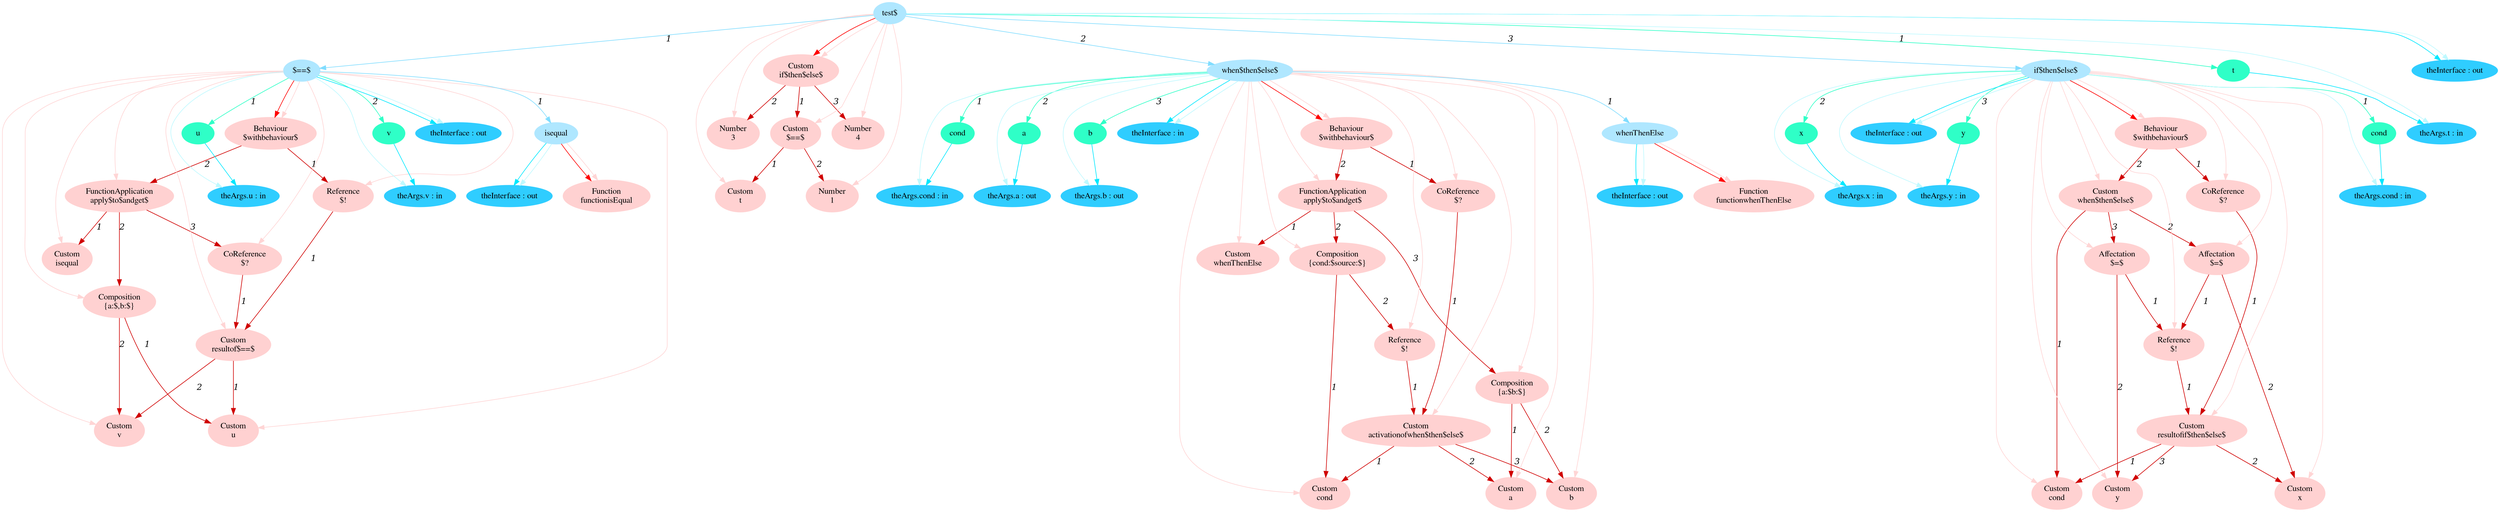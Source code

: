 digraph g{node_3298 [shape="ellipse", style="filled", color="#ffd1d1", fontname="Times", label="Function
functionisEqual" ]
node_3301 [shape="ellipse", style="filled", color="#ffd1d1", fontname="Times", label="Custom
u" ]
node_3306 [shape="ellipse", style="filled", color="#ffd1d1", fontname="Times", label="Custom
v" ]
node_3311 [shape="ellipse", style="filled", color="#ffd1d1", fontname="Times", label="Custom
resultof$==$" ]
node_3317 [shape="ellipse", style="filled", color="#ffd1d1", fontname="Times", label="Reference
$!" ]
node_3321 [shape="ellipse", style="filled", color="#ffd1d1", fontname="Times", label="Custom
isequal" ]
node_3324 [shape="ellipse", style="filled", color="#ffd1d1", fontname="Times", label="Composition
{a:$,b:$}" ]
node_3329 [shape="ellipse", style="filled", color="#ffd1d1", fontname="Times", label="CoReference
$?" ]
node_3333 [shape="ellipse", style="filled", color="#ffd1d1", fontname="Times", label="FunctionApplication
apply$to$andget$" ]
node_3339 [shape="ellipse", style="filled", color="#ffd1d1", fontname="Times", label="Behaviour
$withbehaviour$" ]
node_3344 [shape="ellipse", style="filled", color="#ffd1d1", fontname="Times", label="Function
functionwhenThenElse" ]
node_3347 [shape="ellipse", style="filled", color="#ffd1d1", fontname="Times", label="Custom
cond" ]
node_3352 [shape="ellipse", style="filled", color="#ffd1d1", fontname="Times", label="Custom
a" ]
node_3357 [shape="ellipse", style="filled", color="#ffd1d1", fontname="Times", label="Custom
b" ]
node_3362 [shape="ellipse", style="filled", color="#ffd1d1", fontname="Times", label="Custom
activationofwhen$then$else$" ]
node_3369 [shape="ellipse", style="filled", color="#ffd1d1", fontname="Times", label="CoReference
$?" ]
node_3373 [shape="ellipse", style="filled", color="#ffd1d1", fontname="Times", label="Custom
whenThenElse" ]
node_3376 [shape="ellipse", style="filled", color="#ffd1d1", fontname="Times", label="Reference
$!" ]
node_3380 [shape="ellipse", style="filled", color="#ffd1d1", fontname="Times", label="Composition
{cond:$source:$}" ]
node_3385 [shape="ellipse", style="filled", color="#ffd1d1", fontname="Times", label="Composition
{a:$b:$}" ]
node_3390 [shape="ellipse", style="filled", color="#ffd1d1", fontname="Times", label="FunctionApplication
apply$to$andget$" ]
node_3396 [shape="ellipse", style="filled", color="#ffd1d1", fontname="Times", label="Behaviour
$withbehaviour$" ]
node_3401 [shape="ellipse", style="filled", color="#ffd1d1", fontname="Times", label="Custom
cond" ]
node_3407 [shape="ellipse", style="filled", color="#ffd1d1", fontname="Times", label="Custom
x" ]
node_3413 [shape="ellipse", style="filled", color="#ffd1d1", fontname="Times", label="Custom
y" ]
node_3419 [shape="ellipse", style="filled", color="#ffd1d1", fontname="Times", label="Custom
resultofif$then$else$" ]
node_3427 [shape="ellipse", style="filled", color="#ffd1d1", fontname="Times", label="CoReference
$?" ]
node_3431 [shape="ellipse", style="filled", color="#ffd1d1", fontname="Times", label="Reference
$!" ]
node_3436 [shape="ellipse", style="filled", color="#ffd1d1", fontname="Times", label="Affectation
$=$" ]
node_3441 [shape="ellipse", style="filled", color="#ffd1d1", fontname="Times", label="Affectation
$=$" ]
node_3446 [shape="ellipse", style="filled", color="#ffd1d1", fontname="Times", label="Custom
when$then$else$" ]
node_3452 [shape="ellipse", style="filled", color="#ffd1d1", fontname="Times", label="Behaviour
$withbehaviour$" ]
node_3457 [shape="ellipse", style="filled", color="#ffd1d1", fontname="Times", label="Custom
t" ]
node_3460 [shape="ellipse", style="filled", color="#ffd1d1", fontname="Times", label="Number
1" ]
node_3463 [shape="ellipse", style="filled", color="#ffd1d1", fontname="Times", label="Custom
$==$" ]
node_3468 [shape="ellipse", style="filled", color="#ffd1d1", fontname="Times", label="Number
3" ]
node_3471 [shape="ellipse", style="filled", color="#ffd1d1", fontname="Times", label="Number
4" ]
node_3474 [shape="ellipse", style="filled", color="#ffd1d1", fontname="Times", label="Custom
if$then$else$" ]
node_3038 [shape="ellipse", style="filled", color="#afe7ff", fontname="Times", label="test$" ]
node_3039 [shape="ellipse", style="filled", color="#afe7ff", fontname="Times", label="$==$" ]
node_3040 [shape="ellipse", style="filled", color="#afe7ff", fontname="Times", label="isequal" ]
node_3103 [shape="ellipse", style="filled", color="#afe7ff", fontname="Times", label="when$then$else$" ]
node_3104 [shape="ellipse", style="filled", color="#afe7ff", fontname="Times", label="whenThenElse" ]
node_3184 [shape="ellipse", style="filled", color="#afe7ff", fontname="Times", label="if$then$else$" ]
node_3048 [shape="ellipse", style="filled", color="#2fffc7", fontname="Times", label="u" ]
node_3052 [shape="ellipse", style="filled", color="#2fffc7", fontname="Times", label="v" ]
node_3112 [shape="ellipse", style="filled", color="#2fffc7", fontname="Times", label="cond" ]
node_3116 [shape="ellipse", style="filled", color="#2fffc7", fontname="Times", label="a" ]
node_3120 [shape="ellipse", style="filled", color="#2fffc7", fontname="Times", label="b" ]
node_3185 [shape="ellipse", style="filled", color="#2fffc7", fontname="Times", label="cond" ]
node_3189 [shape="ellipse", style="filled", color="#2fffc7", fontname="Times", label="x" ]
node_3193 [shape="ellipse", style="filled", color="#2fffc7", fontname="Times", label="y" ]
node_3272 [shape="ellipse", style="filled", color="#2fffc7", fontname="Times", label="t" ]
node_3041 [shape="ellipse", style="filled", color="#2fcdff", fontname="Times", label="theInterface : out" ]
node_3049 [shape="ellipse", style="filled", color="#2fcdff", fontname="Times", label="theArgs.u : in" ]
node_3053 [shape="ellipse", style="filled", color="#2fcdff", fontname="Times", label="theArgs.v : in" ]
node_3058 [shape="ellipse", style="filled", color="#2fcdff", fontname="Times", label="theInterface : out" ]
node_3105 [shape="ellipse", style="filled", color="#2fcdff", fontname="Times", label="theInterface : out" ]
node_3113 [shape="ellipse", style="filled", color="#2fcdff", fontname="Times", label="theArgs.cond : in" ]
node_3117 [shape="ellipse", style="filled", color="#2fcdff", fontname="Times", label="theArgs.a : out" ]
node_3121 [shape="ellipse", style="filled", color="#2fcdff", fontname="Times", label="theArgs.b : out" ]
node_3127 [shape="ellipse", style="filled", color="#2fcdff", fontname="Times", label="theInterface : in" ]
node_3186 [shape="ellipse", style="filled", color="#2fcdff", fontname="Times", label="theArgs.cond : in" ]
node_3190 [shape="ellipse", style="filled", color="#2fcdff", fontname="Times", label="theArgs.x : in" ]
node_3194 [shape="ellipse", style="filled", color="#2fcdff", fontname="Times", label="theArgs.y : in" ]
node_3200 [shape="ellipse", style="filled", color="#2fcdff", fontname="Times", label="theInterface : out" ]
node_3273 [shape="ellipse", style="filled", color="#2fcdff", fontname="Times", label="theArgs.t : in" ]
node_3277 [shape="ellipse", style="filled", color="#2fcdff", fontname="Times", label="theInterface : out" ]
node_3311 -> node_3301 [dir=forward, arrowHead=normal, fontname="Times-Italic", arrowsize=1, color="#d00000", label="1",  headlabel="", taillabel="" ]
node_3311 -> node_3306 [dir=forward, arrowHead=normal, fontname="Times-Italic", arrowsize=1, color="#d00000", label="2",  headlabel="", taillabel="" ]
node_3317 -> node_3311 [dir=forward, arrowHead=normal, fontname="Times-Italic", arrowsize=1, color="#d00000", label="1",  headlabel="", taillabel="" ]
node_3324 -> node_3301 [dir=forward, arrowHead=normal, fontname="Times-Italic", arrowsize=1, color="#d00000", label="1",  headlabel="", taillabel="" ]
node_3324 -> node_3306 [dir=forward, arrowHead=normal, fontname="Times-Italic", arrowsize=1, color="#d00000", label="2",  headlabel="", taillabel="" ]
node_3329 -> node_3311 [dir=forward, arrowHead=normal, fontname="Times-Italic", arrowsize=1, color="#d00000", label="1",  headlabel="", taillabel="" ]
node_3333 -> node_3321 [dir=forward, arrowHead=normal, fontname="Times-Italic", arrowsize=1, color="#d00000", label="1",  headlabel="", taillabel="" ]
node_3333 -> node_3324 [dir=forward, arrowHead=normal, fontname="Times-Italic", arrowsize=1, color="#d00000", label="2",  headlabel="", taillabel="" ]
node_3333 -> node_3329 [dir=forward, arrowHead=normal, fontname="Times-Italic", arrowsize=1, color="#d00000", label="3",  headlabel="", taillabel="" ]
node_3339 -> node_3317 [dir=forward, arrowHead=normal, fontname="Times-Italic", arrowsize=1, color="#d00000", label="1",  headlabel="", taillabel="" ]
node_3339 -> node_3333 [dir=forward, arrowHead=normal, fontname="Times-Italic", arrowsize=1, color="#d00000", label="2",  headlabel="", taillabel="" ]
node_3362 -> node_3347 [dir=forward, arrowHead=normal, fontname="Times-Italic", arrowsize=1, color="#d00000", label="1",  headlabel="", taillabel="" ]
node_3362 -> node_3352 [dir=forward, arrowHead=normal, fontname="Times-Italic", arrowsize=1, color="#d00000", label="2",  headlabel="", taillabel="" ]
node_3362 -> node_3357 [dir=forward, arrowHead=normal, fontname="Times-Italic", arrowsize=1, color="#d00000", label="3",  headlabel="", taillabel="" ]
node_3369 -> node_3362 [dir=forward, arrowHead=normal, fontname="Times-Italic", arrowsize=1, color="#d00000", label="1",  headlabel="", taillabel="" ]
node_3376 -> node_3362 [dir=forward, arrowHead=normal, fontname="Times-Italic", arrowsize=1, color="#d00000", label="1",  headlabel="", taillabel="" ]
node_3380 -> node_3347 [dir=forward, arrowHead=normal, fontname="Times-Italic", arrowsize=1, color="#d00000", label="1",  headlabel="", taillabel="" ]
node_3380 -> node_3376 [dir=forward, arrowHead=normal, fontname="Times-Italic", arrowsize=1, color="#d00000", label="2",  headlabel="", taillabel="" ]
node_3385 -> node_3352 [dir=forward, arrowHead=normal, fontname="Times-Italic", arrowsize=1, color="#d00000", label="1",  headlabel="", taillabel="" ]
node_3385 -> node_3357 [dir=forward, arrowHead=normal, fontname="Times-Italic", arrowsize=1, color="#d00000", label="2",  headlabel="", taillabel="" ]
node_3390 -> node_3373 [dir=forward, arrowHead=normal, fontname="Times-Italic", arrowsize=1, color="#d00000", label="1",  headlabel="", taillabel="" ]
node_3390 -> node_3380 [dir=forward, arrowHead=normal, fontname="Times-Italic", arrowsize=1, color="#d00000", label="2",  headlabel="", taillabel="" ]
node_3390 -> node_3385 [dir=forward, arrowHead=normal, fontname="Times-Italic", arrowsize=1, color="#d00000", label="3",  headlabel="", taillabel="" ]
node_3396 -> node_3369 [dir=forward, arrowHead=normal, fontname="Times-Italic", arrowsize=1, color="#d00000", label="1",  headlabel="", taillabel="" ]
node_3396 -> node_3390 [dir=forward, arrowHead=normal, fontname="Times-Italic", arrowsize=1, color="#d00000", label="2",  headlabel="", taillabel="" ]
node_3419 -> node_3401 [dir=forward, arrowHead=normal, fontname="Times-Italic", arrowsize=1, color="#d00000", label="1",  headlabel="", taillabel="" ]
node_3419 -> node_3407 [dir=forward, arrowHead=normal, fontname="Times-Italic", arrowsize=1, color="#d00000", label="2",  headlabel="", taillabel="" ]
node_3419 -> node_3413 [dir=forward, arrowHead=normal, fontname="Times-Italic", arrowsize=1, color="#d00000", label="3",  headlabel="", taillabel="" ]
node_3427 -> node_3419 [dir=forward, arrowHead=normal, fontname="Times-Italic", arrowsize=1, color="#d00000", label="1",  headlabel="", taillabel="" ]
node_3431 -> node_3419 [dir=forward, arrowHead=normal, fontname="Times-Italic", arrowsize=1, color="#d00000", label="1",  headlabel="", taillabel="" ]
node_3436 -> node_3407 [dir=forward, arrowHead=normal, fontname="Times-Italic", arrowsize=1, color="#d00000", label="2",  headlabel="", taillabel="" ]
node_3436 -> node_3431 [dir=forward, arrowHead=normal, fontname="Times-Italic", arrowsize=1, color="#d00000", label="1",  headlabel="", taillabel="" ]
node_3441 -> node_3413 [dir=forward, arrowHead=normal, fontname="Times-Italic", arrowsize=1, color="#d00000", label="2",  headlabel="", taillabel="" ]
node_3441 -> node_3431 [dir=forward, arrowHead=normal, fontname="Times-Italic", arrowsize=1, color="#d00000", label="1",  headlabel="", taillabel="" ]
node_3446 -> node_3401 [dir=forward, arrowHead=normal, fontname="Times-Italic", arrowsize=1, color="#d00000", label="1",  headlabel="", taillabel="" ]
node_3446 -> node_3436 [dir=forward, arrowHead=normal, fontname="Times-Italic", arrowsize=1, color="#d00000", label="2",  headlabel="", taillabel="" ]
node_3446 -> node_3441 [dir=forward, arrowHead=normal, fontname="Times-Italic", arrowsize=1, color="#d00000", label="3",  headlabel="", taillabel="" ]
node_3452 -> node_3427 [dir=forward, arrowHead=normal, fontname="Times-Italic", arrowsize=1, color="#d00000", label="1",  headlabel="", taillabel="" ]
node_3452 -> node_3446 [dir=forward, arrowHead=normal, fontname="Times-Italic", arrowsize=1, color="#d00000", label="2",  headlabel="", taillabel="" ]
node_3463 -> node_3457 [dir=forward, arrowHead=normal, fontname="Times-Italic", arrowsize=1, color="#d00000", label="1",  headlabel="", taillabel="" ]
node_3463 -> node_3460 [dir=forward, arrowHead=normal, fontname="Times-Italic", arrowsize=1, color="#d00000", label="2",  headlabel="", taillabel="" ]
node_3474 -> node_3463 [dir=forward, arrowHead=normal, fontname="Times-Italic", arrowsize=1, color="#d00000", label="1",  headlabel="", taillabel="" ]
node_3474 -> node_3468 [dir=forward, arrowHead=normal, fontname="Times-Italic", arrowsize=1, color="#d00000", label="2",  headlabel="", taillabel="" ]
node_3474 -> node_3471 [dir=forward, arrowHead=normal, fontname="Times-Italic", arrowsize=1, color="#d00000", label="3",  headlabel="", taillabel="" ]
node_3040 -> node_3298 [dir=forward, arrowHead=normal, fontname="Times-Italic", arrowsize=1, color="#ff0000", label="",  headlabel="", taillabel="" ]
node_3039 -> node_3339 [dir=forward, arrowHead=normal, fontname="Times-Italic", arrowsize=1, color="#ff0000", label="",  headlabel="", taillabel="" ]
node_3104 -> node_3344 [dir=forward, arrowHead=normal, fontname="Times-Italic", arrowsize=1, color="#ff0000", label="",  headlabel="", taillabel="" ]
node_3103 -> node_3396 [dir=forward, arrowHead=normal, fontname="Times-Italic", arrowsize=1, color="#ff0000", label="",  headlabel="", taillabel="" ]
node_3184 -> node_3452 [dir=forward, arrowHead=normal, fontname="Times-Italic", arrowsize=1, color="#ff0000", label="",  headlabel="", taillabel="" ]
node_3038 -> node_3474 [dir=forward, arrowHead=normal, fontname="Times-Italic", arrowsize=1, color="#ff0000", label="",  headlabel="", taillabel="" ]
node_3040 -> node_3298 [dir=forward, arrowHead=normal, fontname="Times-Italic", arrowsize=1, color="#ffd5d5", label="",  headlabel="", taillabel="" ]
node_3039 -> node_3301 [dir=forward, arrowHead=normal, fontname="Times-Italic", arrowsize=1, color="#ffd5d5", label="",  headlabel="", taillabel="" ]
node_3039 -> node_3306 [dir=forward, arrowHead=normal, fontname="Times-Italic", arrowsize=1, color="#ffd5d5", label="",  headlabel="", taillabel="" ]
node_3039 -> node_3311 [dir=forward, arrowHead=normal, fontname="Times-Italic", arrowsize=1, color="#ffd5d5", label="",  headlabel="", taillabel="" ]
node_3039 -> node_3317 [dir=forward, arrowHead=normal, fontname="Times-Italic", arrowsize=1, color="#ffd5d5", label="",  headlabel="", taillabel="" ]
node_3039 -> node_3321 [dir=forward, arrowHead=normal, fontname="Times-Italic", arrowsize=1, color="#ffd5d5", label="",  headlabel="", taillabel="" ]
node_3039 -> node_3324 [dir=forward, arrowHead=normal, fontname="Times-Italic", arrowsize=1, color="#ffd5d5", label="",  headlabel="", taillabel="" ]
node_3039 -> node_3329 [dir=forward, arrowHead=normal, fontname="Times-Italic", arrowsize=1, color="#ffd5d5", label="",  headlabel="", taillabel="" ]
node_3039 -> node_3333 [dir=forward, arrowHead=normal, fontname="Times-Italic", arrowsize=1, color="#ffd5d5", label="",  headlabel="", taillabel="" ]
node_3039 -> node_3339 [dir=forward, arrowHead=normal, fontname="Times-Italic", arrowsize=1, color="#ffd5d5", label="",  headlabel="", taillabel="" ]
node_3104 -> node_3344 [dir=forward, arrowHead=normal, fontname="Times-Italic", arrowsize=1, color="#ffd5d5", label="",  headlabel="", taillabel="" ]
node_3103 -> node_3347 [dir=forward, arrowHead=normal, fontname="Times-Italic", arrowsize=1, color="#ffd5d5", label="",  headlabel="", taillabel="" ]
node_3103 -> node_3352 [dir=forward, arrowHead=normal, fontname="Times-Italic", arrowsize=1, color="#ffd5d5", label="",  headlabel="", taillabel="" ]
node_3103 -> node_3357 [dir=forward, arrowHead=normal, fontname="Times-Italic", arrowsize=1, color="#ffd5d5", label="",  headlabel="", taillabel="" ]
node_3103 -> node_3362 [dir=forward, arrowHead=normal, fontname="Times-Italic", arrowsize=1, color="#ffd5d5", label="",  headlabel="", taillabel="" ]
node_3103 -> node_3369 [dir=forward, arrowHead=normal, fontname="Times-Italic", arrowsize=1, color="#ffd5d5", label="",  headlabel="", taillabel="" ]
node_3103 -> node_3373 [dir=forward, arrowHead=normal, fontname="Times-Italic", arrowsize=1, color="#ffd5d5", label="",  headlabel="", taillabel="" ]
node_3103 -> node_3376 [dir=forward, arrowHead=normal, fontname="Times-Italic", arrowsize=1, color="#ffd5d5", label="",  headlabel="", taillabel="" ]
node_3103 -> node_3380 [dir=forward, arrowHead=normal, fontname="Times-Italic", arrowsize=1, color="#ffd5d5", label="",  headlabel="", taillabel="" ]
node_3103 -> node_3385 [dir=forward, arrowHead=normal, fontname="Times-Italic", arrowsize=1, color="#ffd5d5", label="",  headlabel="", taillabel="" ]
node_3103 -> node_3390 [dir=forward, arrowHead=normal, fontname="Times-Italic", arrowsize=1, color="#ffd5d5", label="",  headlabel="", taillabel="" ]
node_3103 -> node_3396 [dir=forward, arrowHead=normal, fontname="Times-Italic", arrowsize=1, color="#ffd5d5", label="",  headlabel="", taillabel="" ]
node_3184 -> node_3401 [dir=forward, arrowHead=normal, fontname="Times-Italic", arrowsize=1, color="#ffd5d5", label="",  headlabel="", taillabel="" ]
node_3184 -> node_3407 [dir=forward, arrowHead=normal, fontname="Times-Italic", arrowsize=1, color="#ffd5d5", label="",  headlabel="", taillabel="" ]
node_3184 -> node_3413 [dir=forward, arrowHead=normal, fontname="Times-Italic", arrowsize=1, color="#ffd5d5", label="",  headlabel="", taillabel="" ]
node_3184 -> node_3419 [dir=forward, arrowHead=normal, fontname="Times-Italic", arrowsize=1, color="#ffd5d5", label="",  headlabel="", taillabel="" ]
node_3184 -> node_3427 [dir=forward, arrowHead=normal, fontname="Times-Italic", arrowsize=1, color="#ffd5d5", label="",  headlabel="", taillabel="" ]
node_3184 -> node_3431 [dir=forward, arrowHead=normal, fontname="Times-Italic", arrowsize=1, color="#ffd5d5", label="",  headlabel="", taillabel="" ]
node_3184 -> node_3436 [dir=forward, arrowHead=normal, fontname="Times-Italic", arrowsize=1, color="#ffd5d5", label="",  headlabel="", taillabel="" ]
node_3184 -> node_3441 [dir=forward, arrowHead=normal, fontname="Times-Italic", arrowsize=1, color="#ffd5d5", label="",  headlabel="", taillabel="" ]
node_3184 -> node_3446 [dir=forward, arrowHead=normal, fontname="Times-Italic", arrowsize=1, color="#ffd5d5", label="",  headlabel="", taillabel="" ]
node_3184 -> node_3452 [dir=forward, arrowHead=normal, fontname="Times-Italic", arrowsize=1, color="#ffd5d5", label="",  headlabel="", taillabel="" ]
node_3038 -> node_3457 [dir=forward, arrowHead=normal, fontname="Times-Italic", arrowsize=1, color="#ffd5d5", label="",  headlabel="", taillabel="" ]
node_3038 -> node_3460 [dir=forward, arrowHead=normal, fontname="Times-Italic", arrowsize=1, color="#ffd5d5", label="",  headlabel="", taillabel="" ]
node_3038 -> node_3463 [dir=forward, arrowHead=normal, fontname="Times-Italic", arrowsize=1, color="#ffd5d5", label="",  headlabel="", taillabel="" ]
node_3038 -> node_3468 [dir=forward, arrowHead=normal, fontname="Times-Italic", arrowsize=1, color="#ffd5d5", label="",  headlabel="", taillabel="" ]
node_3038 -> node_3471 [dir=forward, arrowHead=normal, fontname="Times-Italic", arrowsize=1, color="#ffd5d5", label="",  headlabel="", taillabel="" ]
node_3038 -> node_3474 [dir=forward, arrowHead=normal, fontname="Times-Italic", arrowsize=1, color="#ffd5d5", label="",  headlabel="", taillabel="" ]
node_3039 -> node_3048 [dir=forward, arrowHead=normal, fontname="Times-Italic", arrowsize=1, color="#2fffc7", label="1",  headlabel="", taillabel="" ]
node_3039 -> node_3052 [dir=forward, arrowHead=normal, fontname="Times-Italic", arrowsize=1, color="#2fffc7", label="2",  headlabel="", taillabel="" ]
node_3103 -> node_3112 [dir=forward, arrowHead=normal, fontname="Times-Italic", arrowsize=1, color="#2fffc7", label="1",  headlabel="", taillabel="" ]
node_3103 -> node_3116 [dir=forward, arrowHead=normal, fontname="Times-Italic", arrowsize=1, color="#2fffc7", label="2",  headlabel="", taillabel="" ]
node_3103 -> node_3120 [dir=forward, arrowHead=normal, fontname="Times-Italic", arrowsize=1, color="#2fffc7", label="3",  headlabel="", taillabel="" ]
node_3184 -> node_3185 [dir=forward, arrowHead=normal, fontname="Times-Italic", arrowsize=1, color="#2fffc7", label="1",  headlabel="", taillabel="" ]
node_3184 -> node_3189 [dir=forward, arrowHead=normal, fontname="Times-Italic", arrowsize=1, color="#2fffc7", label="2",  headlabel="", taillabel="" ]
node_3184 -> node_3193 [dir=forward, arrowHead=normal, fontname="Times-Italic", arrowsize=1, color="#2fffc7", label="3",  headlabel="", taillabel="" ]
node_3038 -> node_3272 [dir=forward, arrowHead=normal, fontname="Times-Italic", arrowsize=1, color="#2fffc7", label="1",  headlabel="", taillabel="" ]
node_3048 -> node_3049 [dir=forward, arrowHead=normal, fontname="Times-Italic", arrowsize=1, color="#00e8ff", label="",  headlabel="", taillabel="" ]
node_3052 -> node_3053 [dir=forward, arrowHead=normal, fontname="Times-Italic", arrowsize=1, color="#00e8ff", label="",  headlabel="", taillabel="" ]
node_3112 -> node_3113 [dir=forward, arrowHead=normal, fontname="Times-Italic", arrowsize=1, color="#00e8ff", label="",  headlabel="", taillabel="" ]
node_3116 -> node_3117 [dir=forward, arrowHead=normal, fontname="Times-Italic", arrowsize=1, color="#00e8ff", label="",  headlabel="", taillabel="" ]
node_3120 -> node_3121 [dir=forward, arrowHead=normal, fontname="Times-Italic", arrowsize=1, color="#00e8ff", label="",  headlabel="", taillabel="" ]
node_3185 -> node_3186 [dir=forward, arrowHead=normal, fontname="Times-Italic", arrowsize=1, color="#00e8ff", label="",  headlabel="", taillabel="" ]
node_3189 -> node_3190 [dir=forward, arrowHead=normal, fontname="Times-Italic", arrowsize=1, color="#00e8ff", label="",  headlabel="", taillabel="" ]
node_3193 -> node_3194 [dir=forward, arrowHead=normal, fontname="Times-Italic", arrowsize=1, color="#00e8ff", label="",  headlabel="", taillabel="" ]
node_3272 -> node_3273 [dir=forward, arrowHead=normal, fontname="Times-Italic", arrowsize=1, color="#00e8ff", label="",  headlabel="", taillabel="" ]
node_3040 -> node_3041 [dir=forward, arrowHead=normal, fontname="Times-Italic", arrowsize=1, color="#00e8ff", label="",  headlabel="", taillabel="" ]
node_3039 -> node_3058 [dir=forward, arrowHead=normal, fontname="Times-Italic", arrowsize=1, color="#00e8ff", label="",  headlabel="", taillabel="" ]
node_3104 -> node_3105 [dir=forward, arrowHead=normal, fontname="Times-Italic", arrowsize=1, color="#00e8ff", label="",  headlabel="", taillabel="" ]
node_3103 -> node_3127 [dir=forward, arrowHead=normal, fontname="Times-Italic", arrowsize=1, color="#00e8ff", label="",  headlabel="", taillabel="" ]
node_3184 -> node_3200 [dir=forward, arrowHead=normal, fontname="Times-Italic", arrowsize=1, color="#00e8ff", label="",  headlabel="", taillabel="" ]
node_3038 -> node_3277 [dir=forward, arrowHead=normal, fontname="Times-Italic", arrowsize=1, color="#00e8ff", label="",  headlabel="", taillabel="" ]
node_3040 -> node_3041 [dir=forward, arrowHead=normal, fontname="Times-Italic", arrowsize=1, color="#bef9ff", label="",  headlabel="", taillabel="" ]
node_3039 -> node_3049 [dir=forward, arrowHead=normal, fontname="Times-Italic", arrowsize=1, color="#bef9ff", label="",  headlabel="", taillabel="" ]
node_3039 -> node_3053 [dir=forward, arrowHead=normal, fontname="Times-Italic", arrowsize=1, color="#bef9ff", label="",  headlabel="", taillabel="" ]
node_3039 -> node_3058 [dir=forward, arrowHead=normal, fontname="Times-Italic", arrowsize=1, color="#bef9ff", label="",  headlabel="", taillabel="" ]
node_3104 -> node_3105 [dir=forward, arrowHead=normal, fontname="Times-Italic", arrowsize=1, color="#bef9ff", label="",  headlabel="", taillabel="" ]
node_3103 -> node_3113 [dir=forward, arrowHead=normal, fontname="Times-Italic", arrowsize=1, color="#bef9ff", label="",  headlabel="", taillabel="" ]
node_3103 -> node_3117 [dir=forward, arrowHead=normal, fontname="Times-Italic", arrowsize=1, color="#bef9ff", label="",  headlabel="", taillabel="" ]
node_3103 -> node_3121 [dir=forward, arrowHead=normal, fontname="Times-Italic", arrowsize=1, color="#bef9ff", label="",  headlabel="", taillabel="" ]
node_3103 -> node_3127 [dir=forward, arrowHead=normal, fontname="Times-Italic", arrowsize=1, color="#bef9ff", label="",  headlabel="", taillabel="" ]
node_3184 -> node_3186 [dir=forward, arrowHead=normal, fontname="Times-Italic", arrowsize=1, color="#bef9ff", label="",  headlabel="", taillabel="" ]
node_3184 -> node_3190 [dir=forward, arrowHead=normal, fontname="Times-Italic", arrowsize=1, color="#bef9ff", label="",  headlabel="", taillabel="" ]
node_3184 -> node_3194 [dir=forward, arrowHead=normal, fontname="Times-Italic", arrowsize=1, color="#bef9ff", label="",  headlabel="", taillabel="" ]
node_3184 -> node_3200 [dir=forward, arrowHead=normal, fontname="Times-Italic", arrowsize=1, color="#bef9ff", label="",  headlabel="", taillabel="" ]
node_3038 -> node_3273 [dir=forward, arrowHead=normal, fontname="Times-Italic", arrowsize=1, color="#bef9ff", label="",  headlabel="", taillabel="" ]
node_3038 -> node_3277 [dir=forward, arrowHead=normal, fontname="Times-Italic", arrowsize=1, color="#bef9ff", label="",  headlabel="", taillabel="" ]
node_3039 -> node_3040 [dir=forward, arrowHead=normal, fontname="Times-Italic", arrowsize=1, color="#81ddff", label="1",  headlabel="", taillabel="" ]
node_3103 -> node_3104 [dir=forward, arrowHead=normal, fontname="Times-Italic", arrowsize=1, color="#81ddff", label="1",  headlabel="", taillabel="" ]
node_3038 -> node_3039 [dir=forward, arrowHead=normal, fontname="Times-Italic", arrowsize=1, color="#81ddff", label="1",  headlabel="", taillabel="" ]
node_3038 -> node_3103 [dir=forward, arrowHead=normal, fontname="Times-Italic", arrowsize=1, color="#81ddff", label="2",  headlabel="", taillabel="" ]
node_3038 -> node_3184 [dir=forward, arrowHead=normal, fontname="Times-Italic", arrowsize=1, color="#81ddff", label="3",  headlabel="", taillabel="" ]
}